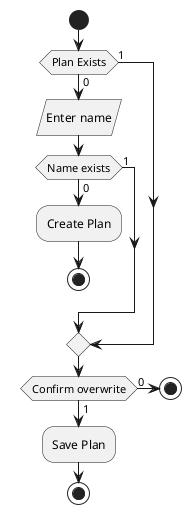 @startuml

start

if (Plan Exists) then (1)
else (0)
    :Enter name/
    if (Name exists) then (1)
    else (0)
        :Create Plan;
        stop
    endif
endif
if (Confirm overwrite) then (1)
    :Save Plan;
else (0)
    stop
endif

stop

@enduml